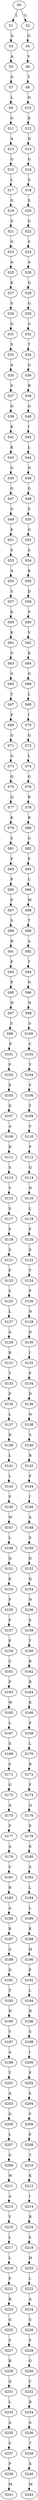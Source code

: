 strict digraph  {
	S0 -> S1 [ label = L ];
	S0 -> S2 [ label = G ];
	S1 -> S3 [ label = G ];
	S2 -> S4 [ label = G ];
	S3 -> S5 [ label = A ];
	S4 -> S6 [ label = V ];
	S5 -> S7 [ label = G ];
	S6 -> S8 [ label = T ];
	S7 -> S9 [ label = L ];
	S8 -> S10 [ label = N ];
	S9 -> S11 [ label = G ];
	S10 -> S12 [ label = K ];
	S11 -> S13 [ label = A ];
	S12 -> S14 [ label = D ];
	S13 -> S15 [ label = G ];
	S14 -> S16 [ label = G ];
	S15 -> S17 [ label = L ];
	S16 -> S18 [ label = S ];
	S17 -> S19 [ label = G ];
	S18 -> S20 [ label = S ];
	S19 -> S21 [ label = S ];
	S20 -> S22 [ label = G ];
	S21 -> S23 [ label = G ];
	S22 -> S24 [ label = S ];
	S23 -> S25 [ label = A ];
	S24 -> S26 [ label = A ];
	S25 -> S27 [ label = K ];
	S26 -> S28 [ label = G ];
	S27 -> S29 [ label = S ];
	S28 -> S30 [ label = G ];
	S29 -> S31 [ label = G ];
	S30 -> S32 [ label = G ];
	S31 -> S33 [ label = S ];
	S32 -> S34 [ label = T ];
	S33 -> S35 [ label = A ];
	S34 -> S36 [ label = G ];
	S35 -> S37 [ label = S ];
	S36 -> S38 [ label = R ];
	S37 -> S39 [ label = G ];
	S38 -> S40 [ label = G ];
	S39 -> S41 [ label = K ];
	S40 -> S42 [ label = I ];
	S41 -> S43 [ label = K ];
	S42 -> S44 [ label = L ];
	S43 -> S45 [ label = G ];
	S44 -> S46 [ label = N ];
	S45 -> S47 [ label = G ];
	S46 -> S48 [ label = G ];
	S47 -> S49 [ label = G ];
	S48 -> S50 [ label = S ];
	S49 -> S51 [ label = E ];
	S50 -> S52 [ label = G ];
	S51 -> S53 [ label = S ];
	S52 -> S54 [ label = S ];
	S53 -> S55 [ label = A ];
	S54 -> S56 [ label = K ];
	S55 -> S57 [ label = S ];
	S56 -> S58 [ label = D ];
	S57 -> S59 [ label = K ];
	S58 -> S60 [ label = P ];
	S59 -> S61 [ label = K ];
	S60 -> S62 [ label = V ];
	S61 -> S63 [ label = G ];
	S62 -> S64 [ label = K ];
	S63 -> S65 [ label = G ];
	S64 -> S66 [ label = G ];
	S65 -> S67 [ label = T ];
	S66 -> S68 [ label = L ];
	S67 -> S69 [ label = P ];
	S68 -> S70 [ label = I ];
	S69 -> S71 [ label = G ];
	S70 -> S72 [ label = G ];
	S71 -> S73 [ label = G ];
	S72 -> S74 [ label = L ];
	S73 -> S75 [ label = Q ];
	S74 -> S76 [ label = G ];
	S75 -> S77 [ label = Q ];
	S76 -> S78 [ label = R ];
	S77 -> S79 [ label = K ];
	S78 -> S80 [ label = R ];
	S79 -> S81 [ label = S ];
	S80 -> S82 [ label = G ];
	S81 -> S83 [ label = P ];
	S82 -> S84 [ label = E ];
	S83 -> S85 [ label = P ];
	S84 -> S86 [ label = C ];
	S85 -> S87 [ label = P ];
	S86 -> S88 [ label = M ];
	S87 -> S89 [ label = S ];
	S88 -> S90 [ label = T ];
	S89 -> S91 [ label = R ];
	S90 -> S92 [ label = A ];
	S91 -> S93 [ label = P ];
	S92 -> S94 [ label = Y ];
	S93 -> S95 [ label = P ];
	S94 -> S96 [ label = N ];
	S95 -> S97 [ label = H ];
	S96 -> S98 [ label = N ];
	S97 -> S99 [ label = S ];
	S98 -> S100 [ label = S ];
	S99 -> S101 [ label = P ];
	S100 -> S102 [ label = C ];
	S101 -> S103 [ label = P ];
	S102 -> S104 [ label = Y ];
	S103 -> S105 [ label = E ];
	S104 -> S106 [ label = V ];
	S105 -> S107 [ label = K ];
	S106 -> S108 [ label = Y ];
	S107 -> S109 [ label = A ];
	S108 -> S110 [ label = V ];
	S109 -> S111 [ label = R ];
	S110 -> S112 [ label = P ];
	S111 -> S113 [ label = S ];
	S112 -> S114 [ label = Q ];
	S113 -> S115 [ label = V ];
	S114 -> S116 [ label = N ];
	S115 -> S117 [ label = S ];
	S116 -> S118 [ label = L ];
	S117 -> S119 [ label = P ];
	S118 -> S120 [ label = F ];
	S119 -> S121 [ label = S ];
	S120 -> S122 [ label = S ];
	S121 -> S123 [ label = F ];
	S122 -> S124 [ label = T ];
	S123 -> S125 [ label = S ];
	S124 -> S126 [ label = P ];
	S125 -> S127 [ label = L ];
	S126 -> S128 [ label = N ];
	S127 -> S129 [ label = A ];
	S128 -> S130 [ label = D ];
	S129 -> S131 [ label = R ];
	S130 -> S132 [ label = I ];
	S131 -> S133 [ label = T ];
	S132 -> S134 [ label = F ];
	S133 -> S135 [ label = P ];
	S134 -> S136 [ label = D ];
	S135 -> S137 [ label = L ];
	S136 -> S138 [ label = N ];
	S137 -> S139 [ label = R ];
	S138 -> S140 [ label = S ];
	S139 -> S141 [ label = L ];
	S140 -> S142 [ label = R ];
	S141 -> S143 [ label = L ];
	S142 -> S144 [ label = F ];
	S143 -> S145 [ label = P ];
	S144 -> S146 [ label = I ];
	S145 -> S147 [ label = W ];
	S146 -> S148 [ label = A ];
	S147 -> S149 [ label = L ];
	S148 -> S150 [ label = S ];
	S149 -> S151 [ label = Q ];
	S150 -> S152 [ label = D ];
	S151 -> S153 [ label = K ];
	S152 -> S154 [ label = Q ];
	S153 -> S155 [ label = P ];
	S154 -> S156 [ label = N ];
	S155 -> S157 [ label = F ];
	S156 -> S158 [ label = S ];
	S157 -> S159 [ label = P ];
	S158 -> S160 [ label = Y ];
	S159 -> S161 [ label = C ];
	S160 -> S162 [ label = R ];
	S161 -> S163 [ label = P ];
	S162 -> S164 [ label = R ];
	S163 -> S165 [ label = W ];
	S164 -> S166 [ label = K ];
	S165 -> S167 [ label = L ];
	S166 -> S168 [ label = P ];
	S167 -> S169 [ label = S ];
	S168 -> S170 [ label = L ];
	S169 -> S171 [ label = C ];
	S170 -> S172 [ label = R ];
	S171 -> S173 [ label = G ];
	S172 -> S174 [ label = F ];
	S173 -> S175 [ label = A ];
	S174 -> S176 [ label = Q ];
	S175 -> S177 [ label = F ];
	S176 -> S178 [ label = E ];
	S177 -> S179 [ label = A ];
	S178 -> S180 [ label = K ];
	S179 -> S181 [ label = V ];
	S180 -> S182 [ label = S ];
	S181 -> S183 [ label = R ];
	S182 -> S184 [ label = L ];
	S183 -> S185 [ label = A ];
	S184 -> S186 [ label = L ];
	S185 -> S187 [ label = R ];
	S186 -> S188 [ label = K ];
	S187 -> S189 [ label = G ];
	S188 -> S190 [ label = H ];
	S189 -> S191 [ label = G ];
	S190 -> S192 [ label = P ];
	S191 -> S193 [ label = T ];
	S192 -> S194 [ label = L ];
	S193 -> S195 [ label = N ];
	S194 -> S196 [ label = N ];
	S195 -> S197 [ label = V ];
	S196 -> S198 [ label = S ];
	S197 -> S199 [ label = A ];
	S198 -> S200 [ label = I ];
	S199 -> S201 [ label = T ];
	S200 -> S202 [ label = P ];
	S201 -> S203 [ label = A ];
	S202 -> S204 [ label = S ];
	S203 -> S205 [ label = G ];
	S204 -> S206 [ label = V ];
	S205 -> S207 [ label = L ];
	S206 -> S208 [ label = F ];
	S207 -> S209 [ label = G ];
	S208 -> S210 [ label = T ];
	S209 -> S211 [ label = W ];
	S210 -> S212 [ label = K ];
	S211 -> S213 [ label = A ];
	S212 -> S214 [ label = I ];
	S213 -> S215 [ label = Y ];
	S214 -> S216 [ label = R ];
	S215 -> S217 [ label = L ];
	S216 -> S218 [ label = S ];
	S217 -> S219 [ label = L ];
	S218 -> S220 [ label = H ];
	S219 -> S221 [ label = P ];
	S220 -> S222 [ label = L ];
	S221 -> S223 [ label = R ];
	S222 -> S224 [ label = A ];
	S223 -> S225 [ label = G ];
	S224 -> S226 [ label = S ];
	S225 -> S227 [ label = S ];
	S226 -> S228 [ label = S ];
	S227 -> S229 [ label = R ];
	S228 -> S230 [ label = G ];
	S229 -> S231 [ label = Q ];
	S230 -> S232 [ label = C ];
	S231 -> S233 [ label = L ];
	S232 -> S234 [ label = R ];
	S233 -> S235 [ label = A ];
	S234 -> S236 [ label = A ];
	S235 -> S237 [ label = C ];
	S236 -> S238 [ label = T ];
	S237 -> S239 [ label = P ];
	S238 -> S240 [ label = A ];
	S239 -> S241 [ label = M ];
	S240 -> S242 [ label = M ];
}
